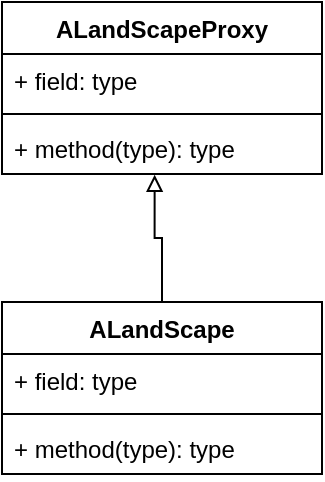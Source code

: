 <mxfile version="22.1.16" type="device">
  <diagram name="第 1 页" id="hkNXmirhDmviom1y8Dyu">
    <mxGraphModel dx="1238" dy="722" grid="1" gridSize="10" guides="1" tooltips="1" connect="1" arrows="1" fold="1" page="1" pageScale="1" pageWidth="850" pageHeight="1100" math="0" shadow="0">
      <root>
        <mxCell id="0" />
        <mxCell id="1" parent="0" />
        <mxCell id="l4TQF9XO252vYkkGd2c1-1" value="ALandScapeProxy" style="swimlane;fontStyle=1;align=center;verticalAlign=top;childLayout=stackLayout;horizontal=1;startSize=26;horizontalStack=0;resizeParent=1;resizeParentMax=0;resizeLast=0;collapsible=1;marginBottom=0;whiteSpace=wrap;html=1;" vertex="1" parent="1">
          <mxGeometry x="310" y="530" width="160" height="86" as="geometry" />
        </mxCell>
        <mxCell id="l4TQF9XO252vYkkGd2c1-2" value="+ field: type" style="text;strokeColor=none;fillColor=none;align=left;verticalAlign=top;spacingLeft=4;spacingRight=4;overflow=hidden;rotatable=0;points=[[0,0.5],[1,0.5]];portConstraint=eastwest;whiteSpace=wrap;html=1;" vertex="1" parent="l4TQF9XO252vYkkGd2c1-1">
          <mxGeometry y="26" width="160" height="26" as="geometry" />
        </mxCell>
        <mxCell id="l4TQF9XO252vYkkGd2c1-3" value="" style="line;strokeWidth=1;fillColor=none;align=left;verticalAlign=middle;spacingTop=-1;spacingLeft=3;spacingRight=3;rotatable=0;labelPosition=right;points=[];portConstraint=eastwest;strokeColor=inherit;" vertex="1" parent="l4TQF9XO252vYkkGd2c1-1">
          <mxGeometry y="52" width="160" height="8" as="geometry" />
        </mxCell>
        <mxCell id="l4TQF9XO252vYkkGd2c1-4" value="+ method(type): type" style="text;strokeColor=none;fillColor=none;align=left;verticalAlign=top;spacingLeft=4;spacingRight=4;overflow=hidden;rotatable=0;points=[[0,0.5],[1,0.5]];portConstraint=eastwest;whiteSpace=wrap;html=1;" vertex="1" parent="l4TQF9XO252vYkkGd2c1-1">
          <mxGeometry y="60" width="160" height="26" as="geometry" />
        </mxCell>
        <mxCell id="l4TQF9XO252vYkkGd2c1-5" value="ALandScape" style="swimlane;fontStyle=1;align=center;verticalAlign=top;childLayout=stackLayout;horizontal=1;startSize=26;horizontalStack=0;resizeParent=1;resizeParentMax=0;resizeLast=0;collapsible=1;marginBottom=0;whiteSpace=wrap;html=1;" vertex="1" parent="1">
          <mxGeometry x="310" y="680" width="160" height="86" as="geometry" />
        </mxCell>
        <mxCell id="l4TQF9XO252vYkkGd2c1-6" value="+ field: type" style="text;strokeColor=none;fillColor=none;align=left;verticalAlign=top;spacingLeft=4;spacingRight=4;overflow=hidden;rotatable=0;points=[[0,0.5],[1,0.5]];portConstraint=eastwest;whiteSpace=wrap;html=1;" vertex="1" parent="l4TQF9XO252vYkkGd2c1-5">
          <mxGeometry y="26" width="160" height="26" as="geometry" />
        </mxCell>
        <mxCell id="l4TQF9XO252vYkkGd2c1-7" value="" style="line;strokeWidth=1;fillColor=none;align=left;verticalAlign=middle;spacingTop=-1;spacingLeft=3;spacingRight=3;rotatable=0;labelPosition=right;points=[];portConstraint=eastwest;strokeColor=inherit;" vertex="1" parent="l4TQF9XO252vYkkGd2c1-5">
          <mxGeometry y="52" width="160" height="8" as="geometry" />
        </mxCell>
        <mxCell id="l4TQF9XO252vYkkGd2c1-8" value="+ method(type): type" style="text;strokeColor=none;fillColor=none;align=left;verticalAlign=top;spacingLeft=4;spacingRight=4;overflow=hidden;rotatable=0;points=[[0,0.5],[1,0.5]];portConstraint=eastwest;whiteSpace=wrap;html=1;" vertex="1" parent="l4TQF9XO252vYkkGd2c1-5">
          <mxGeometry y="60" width="160" height="26" as="geometry" />
        </mxCell>
        <mxCell id="l4TQF9XO252vYkkGd2c1-10" style="edgeStyle=orthogonalEdgeStyle;rounded=0;orthogonalLoop=1;jettySize=auto;html=1;entryX=0.477;entryY=1.015;entryDx=0;entryDy=0;entryPerimeter=0;endArrow=block;endFill=0;" edge="1" parent="1" source="l4TQF9XO252vYkkGd2c1-5" target="l4TQF9XO252vYkkGd2c1-4">
          <mxGeometry relative="1" as="geometry" />
        </mxCell>
      </root>
    </mxGraphModel>
  </diagram>
</mxfile>
